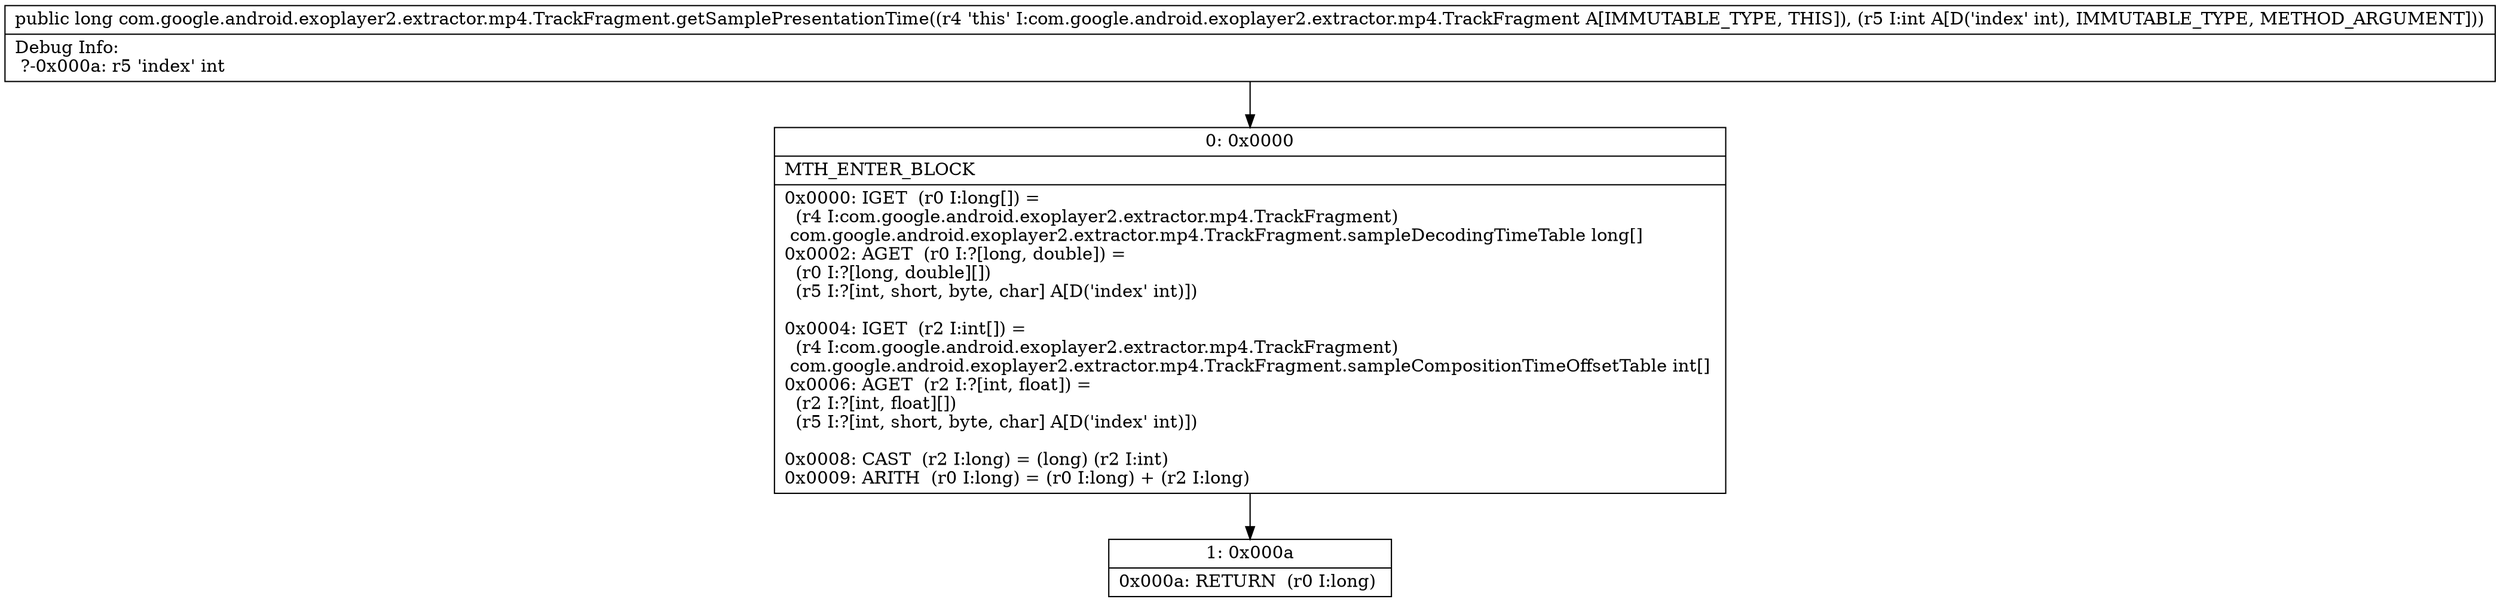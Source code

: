 digraph "CFG forcom.google.android.exoplayer2.extractor.mp4.TrackFragment.getSamplePresentationTime(I)J" {
Node_0 [shape=record,label="{0\:\ 0x0000|MTH_ENTER_BLOCK\l|0x0000: IGET  (r0 I:long[]) = \l  (r4 I:com.google.android.exoplayer2.extractor.mp4.TrackFragment)\l com.google.android.exoplayer2.extractor.mp4.TrackFragment.sampleDecodingTimeTable long[] \l0x0002: AGET  (r0 I:?[long, double]) = \l  (r0 I:?[long, double][])\l  (r5 I:?[int, short, byte, char] A[D('index' int)])\l \l0x0004: IGET  (r2 I:int[]) = \l  (r4 I:com.google.android.exoplayer2.extractor.mp4.TrackFragment)\l com.google.android.exoplayer2.extractor.mp4.TrackFragment.sampleCompositionTimeOffsetTable int[] \l0x0006: AGET  (r2 I:?[int, float]) = \l  (r2 I:?[int, float][])\l  (r5 I:?[int, short, byte, char] A[D('index' int)])\l \l0x0008: CAST  (r2 I:long) = (long) (r2 I:int) \l0x0009: ARITH  (r0 I:long) = (r0 I:long) + (r2 I:long) \l}"];
Node_1 [shape=record,label="{1\:\ 0x000a|0x000a: RETURN  (r0 I:long) \l}"];
MethodNode[shape=record,label="{public long com.google.android.exoplayer2.extractor.mp4.TrackFragment.getSamplePresentationTime((r4 'this' I:com.google.android.exoplayer2.extractor.mp4.TrackFragment A[IMMUTABLE_TYPE, THIS]), (r5 I:int A[D('index' int), IMMUTABLE_TYPE, METHOD_ARGUMENT]))  | Debug Info:\l  ?\-0x000a: r5 'index' int\l}"];
MethodNode -> Node_0;
Node_0 -> Node_1;
}

